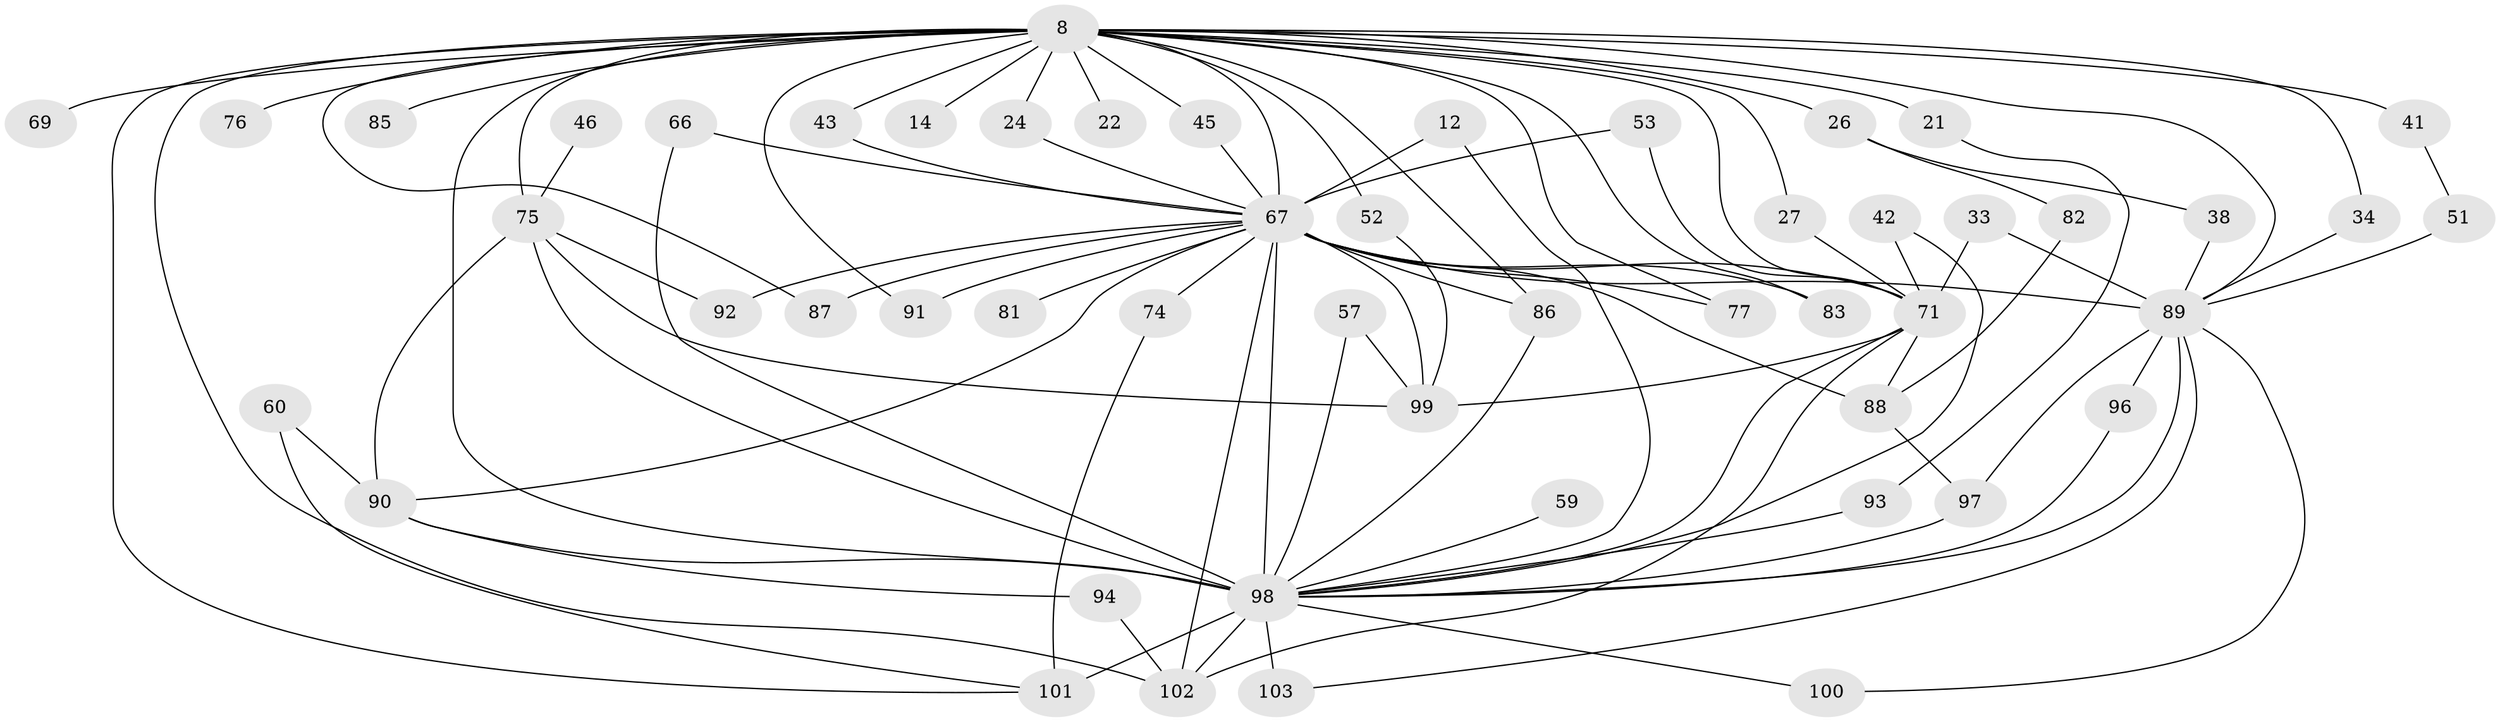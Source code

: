// original degree distribution, {21: 0.009708737864077669, 22: 0.009708737864077669, 23: 0.019417475728155338, 26: 0.009708737864077669, 19: 0.009708737864077669, 15: 0.009708737864077669, 18: 0.009708737864077669, 27: 0.009708737864077669, 14: 0.009708737864077669, 5: 0.04854368932038835, 2: 0.5728155339805825, 7: 0.009708737864077669, 11: 0.009708737864077669, 4: 0.11650485436893204, 3: 0.14563106796116504}
// Generated by graph-tools (version 1.1) at 2025/45/03/09/25 04:45:03]
// undirected, 51 vertices, 96 edges
graph export_dot {
graph [start="1"]
  node [color=gray90,style=filled];
  8 [super="+6+3"];
  12;
  14;
  21;
  22;
  24;
  26 [super="+20"];
  27;
  33;
  34;
  38;
  41;
  42;
  43;
  45;
  46;
  51;
  52;
  53;
  57;
  59;
  60;
  66;
  67 [super="+58+63+9"];
  69;
  71 [super="+10"];
  74 [super="+55"];
  75 [super="+68"];
  76;
  77;
  81;
  82;
  83;
  85;
  86 [super="+78"];
  87 [super="+54"];
  88 [super="+79+29"];
  89 [super="+50+18"];
  90 [super="+80"];
  91;
  92;
  93;
  94;
  96;
  97 [super="+84"];
  98 [super="+64+61+65"];
  99 [super="+72"];
  100;
  101 [super="+19+11"];
  102 [super="+70+73+56+95"];
  103;
  8 -- 21 [weight=2];
  8 -- 43;
  8 -- 71 [weight=9];
  8 -- 85 [weight=2];
  8 -- 91;
  8 -- 34;
  8 -- 69 [weight=2];
  8 -- 41 [weight=2];
  8 -- 45;
  8 -- 26 [weight=3];
  8 -- 75 [weight=4];
  8 -- 76 [weight=2];
  8 -- 77;
  8 -- 14 [weight=2];
  8 -- 83;
  8 -- 22 [weight=2];
  8 -- 24;
  8 -- 27;
  8 -- 87 [weight=2];
  8 -- 98 [weight=16];
  8 -- 52;
  8 -- 101;
  8 -- 89;
  8 -- 102;
  8 -- 86;
  8 -- 67 [weight=9];
  12 -- 98;
  12 -- 67;
  21 -- 93;
  24 -- 67;
  26 -- 38;
  26 -- 82;
  27 -- 71;
  33 -- 71;
  33 -- 89;
  34 -- 89;
  38 -- 89;
  41 -- 51;
  42 -- 71;
  42 -- 98;
  43 -- 67;
  45 -- 67;
  46 -- 75 [weight=2];
  51 -- 89;
  52 -- 99;
  53 -- 71;
  53 -- 67;
  57 -- 98;
  57 -- 99;
  59 -- 98 [weight=2];
  60 -- 101;
  60 -- 90;
  66 -- 98;
  66 -- 67;
  67 -- 98 [weight=6];
  67 -- 88 [weight=5];
  67 -- 71 [weight=4];
  67 -- 74 [weight=2];
  67 -- 77;
  67 -- 81 [weight=2];
  67 -- 83;
  67 -- 86 [weight=2];
  67 -- 87;
  67 -- 89 [weight=5];
  67 -- 90 [weight=2];
  67 -- 91;
  67 -- 92;
  67 -- 102 [weight=2];
  67 -- 99 [weight=3];
  71 -- 98 [weight=5];
  71 -- 88;
  71 -- 102 [weight=2];
  71 -- 99 [weight=2];
  74 -- 101;
  75 -- 92;
  75 -- 99 [weight=2];
  75 -- 98;
  75 -- 90;
  82 -- 88;
  86 -- 98 [weight=2];
  88 -- 97;
  89 -- 96;
  89 -- 100;
  89 -- 103;
  89 -- 98;
  89 -- 97;
  90 -- 98 [weight=2];
  90 -- 94;
  93 -- 98;
  94 -- 102;
  96 -- 98;
  97 -- 98;
  98 -- 100;
  98 -- 103;
  98 -- 101 [weight=3];
  98 -- 102;
}
